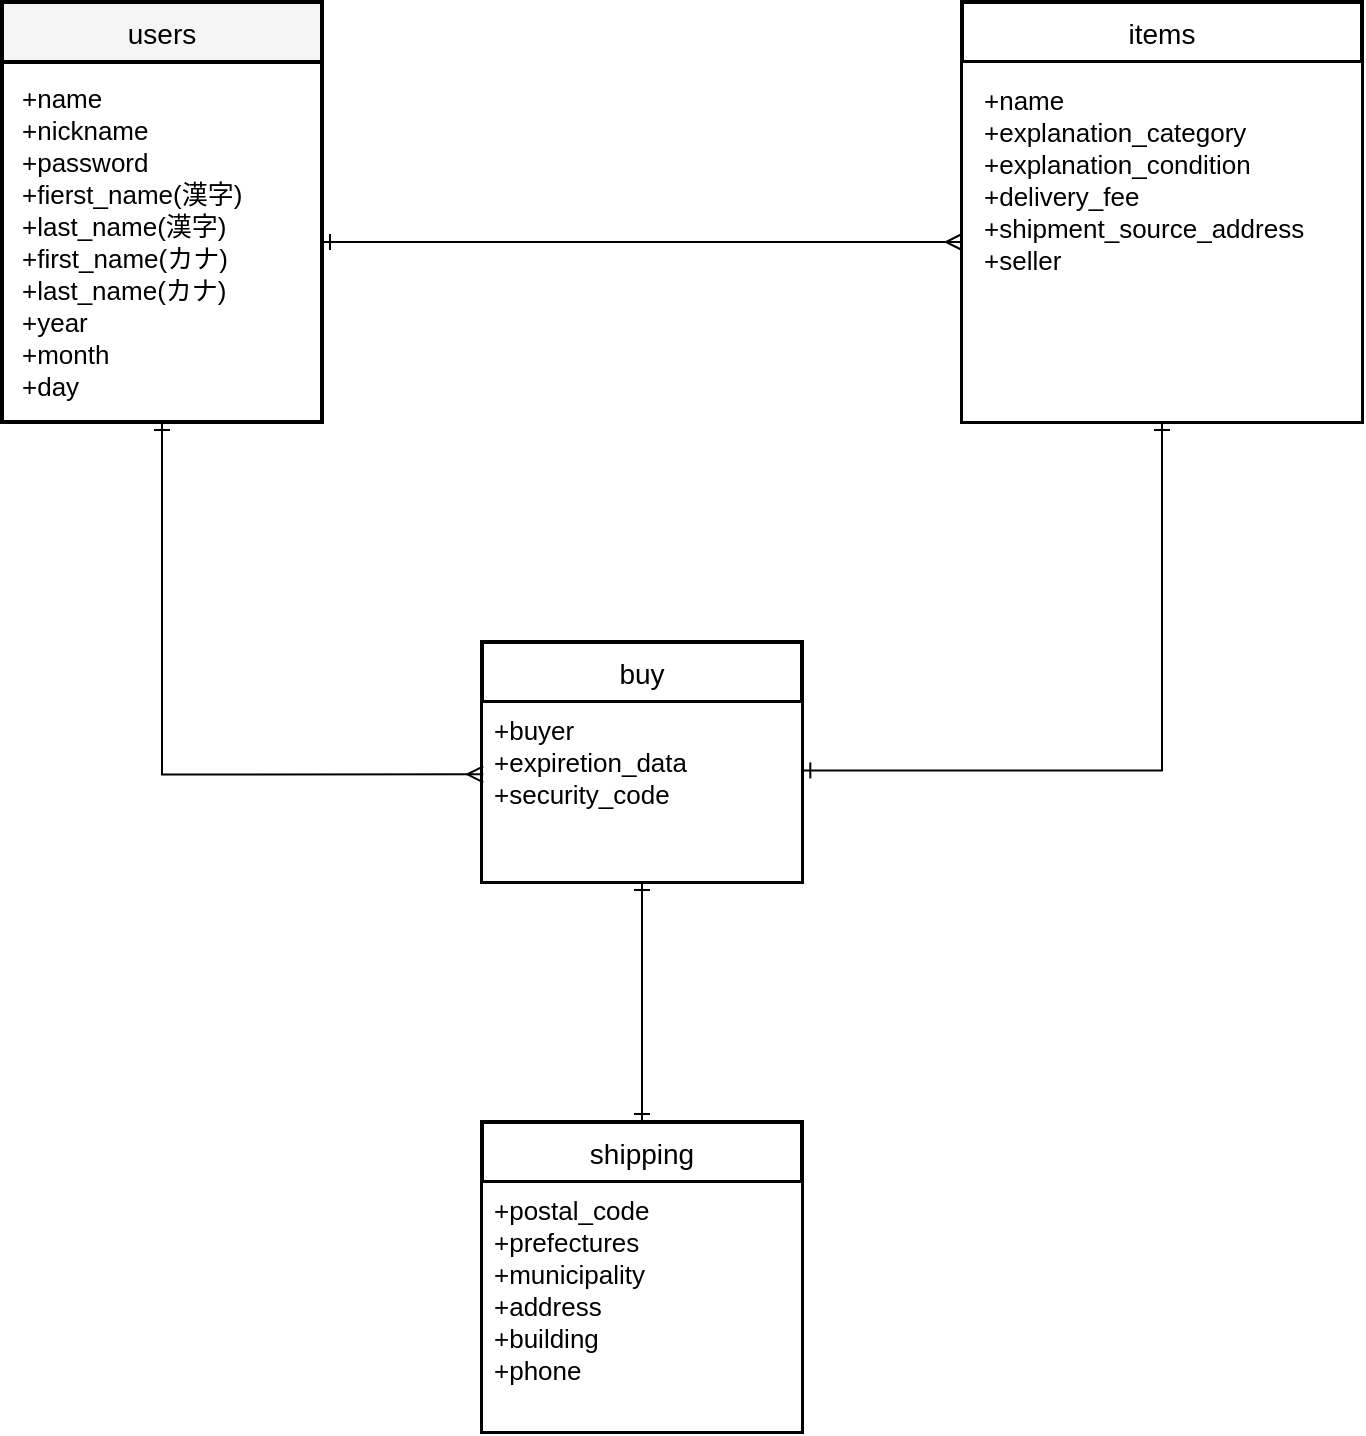 <mxfile version="13.10.0" type="embed">
    <diagram id="xsvw2nyP2Vh0EumqrQx0" name="ページ1">
        <mxGraphModel dx="322" dy="674" grid="1" gridSize="10" guides="1" tooltips="1" connect="1" arrows="1" fold="1" page="1" pageScale="1" pageWidth="827" pageHeight="1169" math="0" shadow="0">
            <root>
                <mxCell id="0"/>
                <mxCell id="1" parent="0"/>
                <mxCell id="34" value="users" style="swimlane;childLayout=stackLayout;horizontal=1;startSize=30;horizontalStack=0;rounded=0;fontSize=14;fontStyle=0;strokeWidth=2;resizeParent=0;resizeLast=1;shadow=0;dashed=0;align=center;fillColor=#f5f5f5;swimlaneFillColor=#ffffff;fontColor=#000000;strokeColor=#000000;" parent="1" vertex="1">
                    <mxGeometry x="40" y="40" width="160" height="210" as="geometry"/>
                </mxCell>
                <mxCell id="35" value="+name&#10;+nickname&#10;+password&#10;+fierst_name(漢字)&#10;+last_name(漢字)&#10;+first_name(カナ)&#10;+last_name(カナ)&#10;+year&#10;+month&#10;+day&#10;&#10;" style="align=left;strokeColor=none;fillColor=none;spacingLeft=4;fontSize=13;verticalAlign=top;resizable=0;rotatable=0;part=1;spacing=6;fontColor=#000000;labelBorderColor=none;" parent="34" vertex="1">
                    <mxGeometry y="30" width="160" height="180" as="geometry"/>
                </mxCell>
                <mxCell id="36" value="items" style="swimlane;childLayout=stackLayout;horizontal=1;startSize=30;horizontalStack=0;rounded=0;fontSize=14;fontStyle=0;strokeWidth=2;resizeParent=0;resizeLast=1;shadow=0;dashed=0;align=center;fontColor=#000000;labelBackgroundColor=none;fillColor=#FFFFFF;swimlaneFillColor=#FFFFFF;strokeColor=#000000;" parent="1" vertex="1">
                    <mxGeometry x="520" y="40" width="200" height="210" as="geometry"/>
                </mxCell>
                <mxCell id="37" value="+name&#10;+explanation_category&#10;+explanation_condition&#10;+delivery_fee&#10;+shipment_source_address&#10;+seller" style="align=left;spacingLeft=4;fontSize=13;verticalAlign=top;resizable=0;rotatable=0;part=1;spacing=7;fontColor=#000000;fillColor=#FFFFFF;strokeColor=#000000;" parent="36" vertex="1">
                    <mxGeometry y="30" width="200" height="180" as="geometry"/>
                </mxCell>
                <mxCell id="38" style="edgeStyle=orthogonalEdgeStyle;rounded=0;orthogonalLoop=1;jettySize=auto;html=1;exitX=1;exitY=0.5;exitDx=0;exitDy=0;entryX=0;entryY=0.5;entryDx=0;entryDy=0;startArrow=ERone;startFill=0;startSize=6;endArrow=ERmany;endFill=0;" parent="1" source="35" target="37" edge="1">
                    <mxGeometry relative="1" as="geometry"/>
                </mxCell>
                <mxCell id="39" value="buy" style="swimlane;childLayout=stackLayout;horizontal=1;startSize=30;horizontalStack=0;rounded=0;fontSize=14;fontStyle=0;strokeWidth=2;resizeParent=0;resizeLast=1;shadow=0;dashed=0;align=center;fillColor=#FFFFFF;fontColor=#000000;strokeColor=#000000;swimlaneFillColor=#ffffff;" parent="1" vertex="1">
                    <mxGeometry x="280" y="360" width="160" height="120" as="geometry"/>
                </mxCell>
                <mxCell id="40" value="+buyer&#10;+expiretion_data&#10;+security_code" style="align=left;spacingLeft=4;fontSize=13;verticalAlign=top;resizable=0;rotatable=0;part=1;fontColor=#000000;fillColor=#FFFFFF;strokeColor=#000000;" parent="39" vertex="1">
                    <mxGeometry y="30" width="160" height="90" as="geometry"/>
                </mxCell>
                <mxCell id="41" style="edgeStyle=orthogonalEdgeStyle;rounded=0;orthogonalLoop=1;jettySize=auto;html=1;exitX=0.5;exitY=1;exitDx=0;exitDy=0;entryX=0.004;entryY=0.402;entryDx=0;entryDy=0;entryPerimeter=0;startArrow=ERone;startFill=0;startSize=6;endArrow=ERmany;endFill=0;strokeWidth=1;" parent="1" source="35" target="40" edge="1">
                    <mxGeometry relative="1" as="geometry"/>
                </mxCell>
                <mxCell id="42" style="edgeStyle=orthogonalEdgeStyle;rounded=0;orthogonalLoop=1;jettySize=auto;html=1;exitX=0.5;exitY=1;exitDx=0;exitDy=0;entryX=1.001;entryY=0.38;entryDx=0;entryDy=0;startArrow=ERone;startFill=0;startSize=6;endArrow=ERone;endFill=0;strokeWidth=1;entryPerimeter=0;" parent="1" source="37" target="40" edge="1">
                    <mxGeometry relative="1" as="geometry"/>
                </mxCell>
                <mxCell id="43" value="shipping" style="swimlane;childLayout=stackLayout;horizontal=1;startSize=30;horizontalStack=0;rounded=0;fontSize=14;fontStyle=0;strokeWidth=2;resizeParent=0;resizeLast=1;shadow=0;dashed=0;align=center;fillColor=#FFFFFF;fontColor=#000000;swimlaneFillColor=#000000;strokeColor=#000000;" parent="1" vertex="1">
                    <mxGeometry x="280" y="600" width="160" height="155" as="geometry"/>
                </mxCell>
                <mxCell id="44" value="+postal_code&#10;+prefectures&#10;+municipality&#10;+address&#10;+building&#10;+phone" style="align=left;spacingLeft=4;fontSize=13;verticalAlign=top;resizable=0;rotatable=0;part=1;fillColor=#FFFFFF;fontColor=#000000;strokeColor=#000000;" parent="43" vertex="1">
                    <mxGeometry y="30" width="160" height="125" as="geometry"/>
                </mxCell>
                <mxCell id="45" style="edgeStyle=orthogonalEdgeStyle;rounded=0;orthogonalLoop=1;jettySize=auto;html=1;exitX=0.5;exitY=1;exitDx=0;exitDy=0;entryX=0.5;entryY=0;entryDx=0;entryDy=0;startArrow=ERone;startFill=0;startSize=6;endArrow=ERone;endFill=0;strokeWidth=1;" parent="1" source="40" target="43" edge="1">
                    <mxGeometry relative="1" as="geometry"/>
                </mxCell>
            </root>
        </mxGraphModel>
    </diagram>
</mxfile>